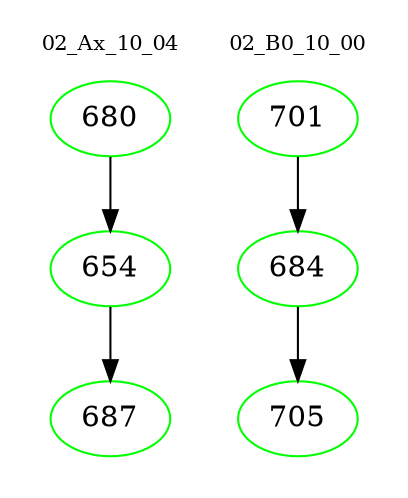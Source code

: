 digraph{
subgraph cluster_0 {
color = white
label = "02_Ax_10_04";
fontsize=10;
T0_680 [label="680", color="green"]
T0_680 -> T0_654 [color="black"]
T0_654 [label="654", color="green"]
T0_654 -> T0_687 [color="black"]
T0_687 [label="687", color="green"]
}
subgraph cluster_1 {
color = white
label = "02_B0_10_00";
fontsize=10;
T1_701 [label="701", color="green"]
T1_701 -> T1_684 [color="black"]
T1_684 [label="684", color="green"]
T1_684 -> T1_705 [color="black"]
T1_705 [label="705", color="green"]
}
}
